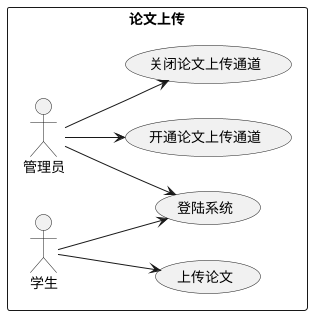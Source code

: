 @startuml
left to right direction

rectangle "论文上传" {
    actor aa as "管理员"
    actor sa as "学生"
    usecase login as "登陆系统"
    usecase setBegin as "开通论文上传通道"
    usecase setEnd as "关闭论文上传通道"
    usecase upload as "上传论文"
    aa --> login
    aa --> setBegin
    aa --> setEnd
    sa --> login
    sa --> upload
}

@enduml